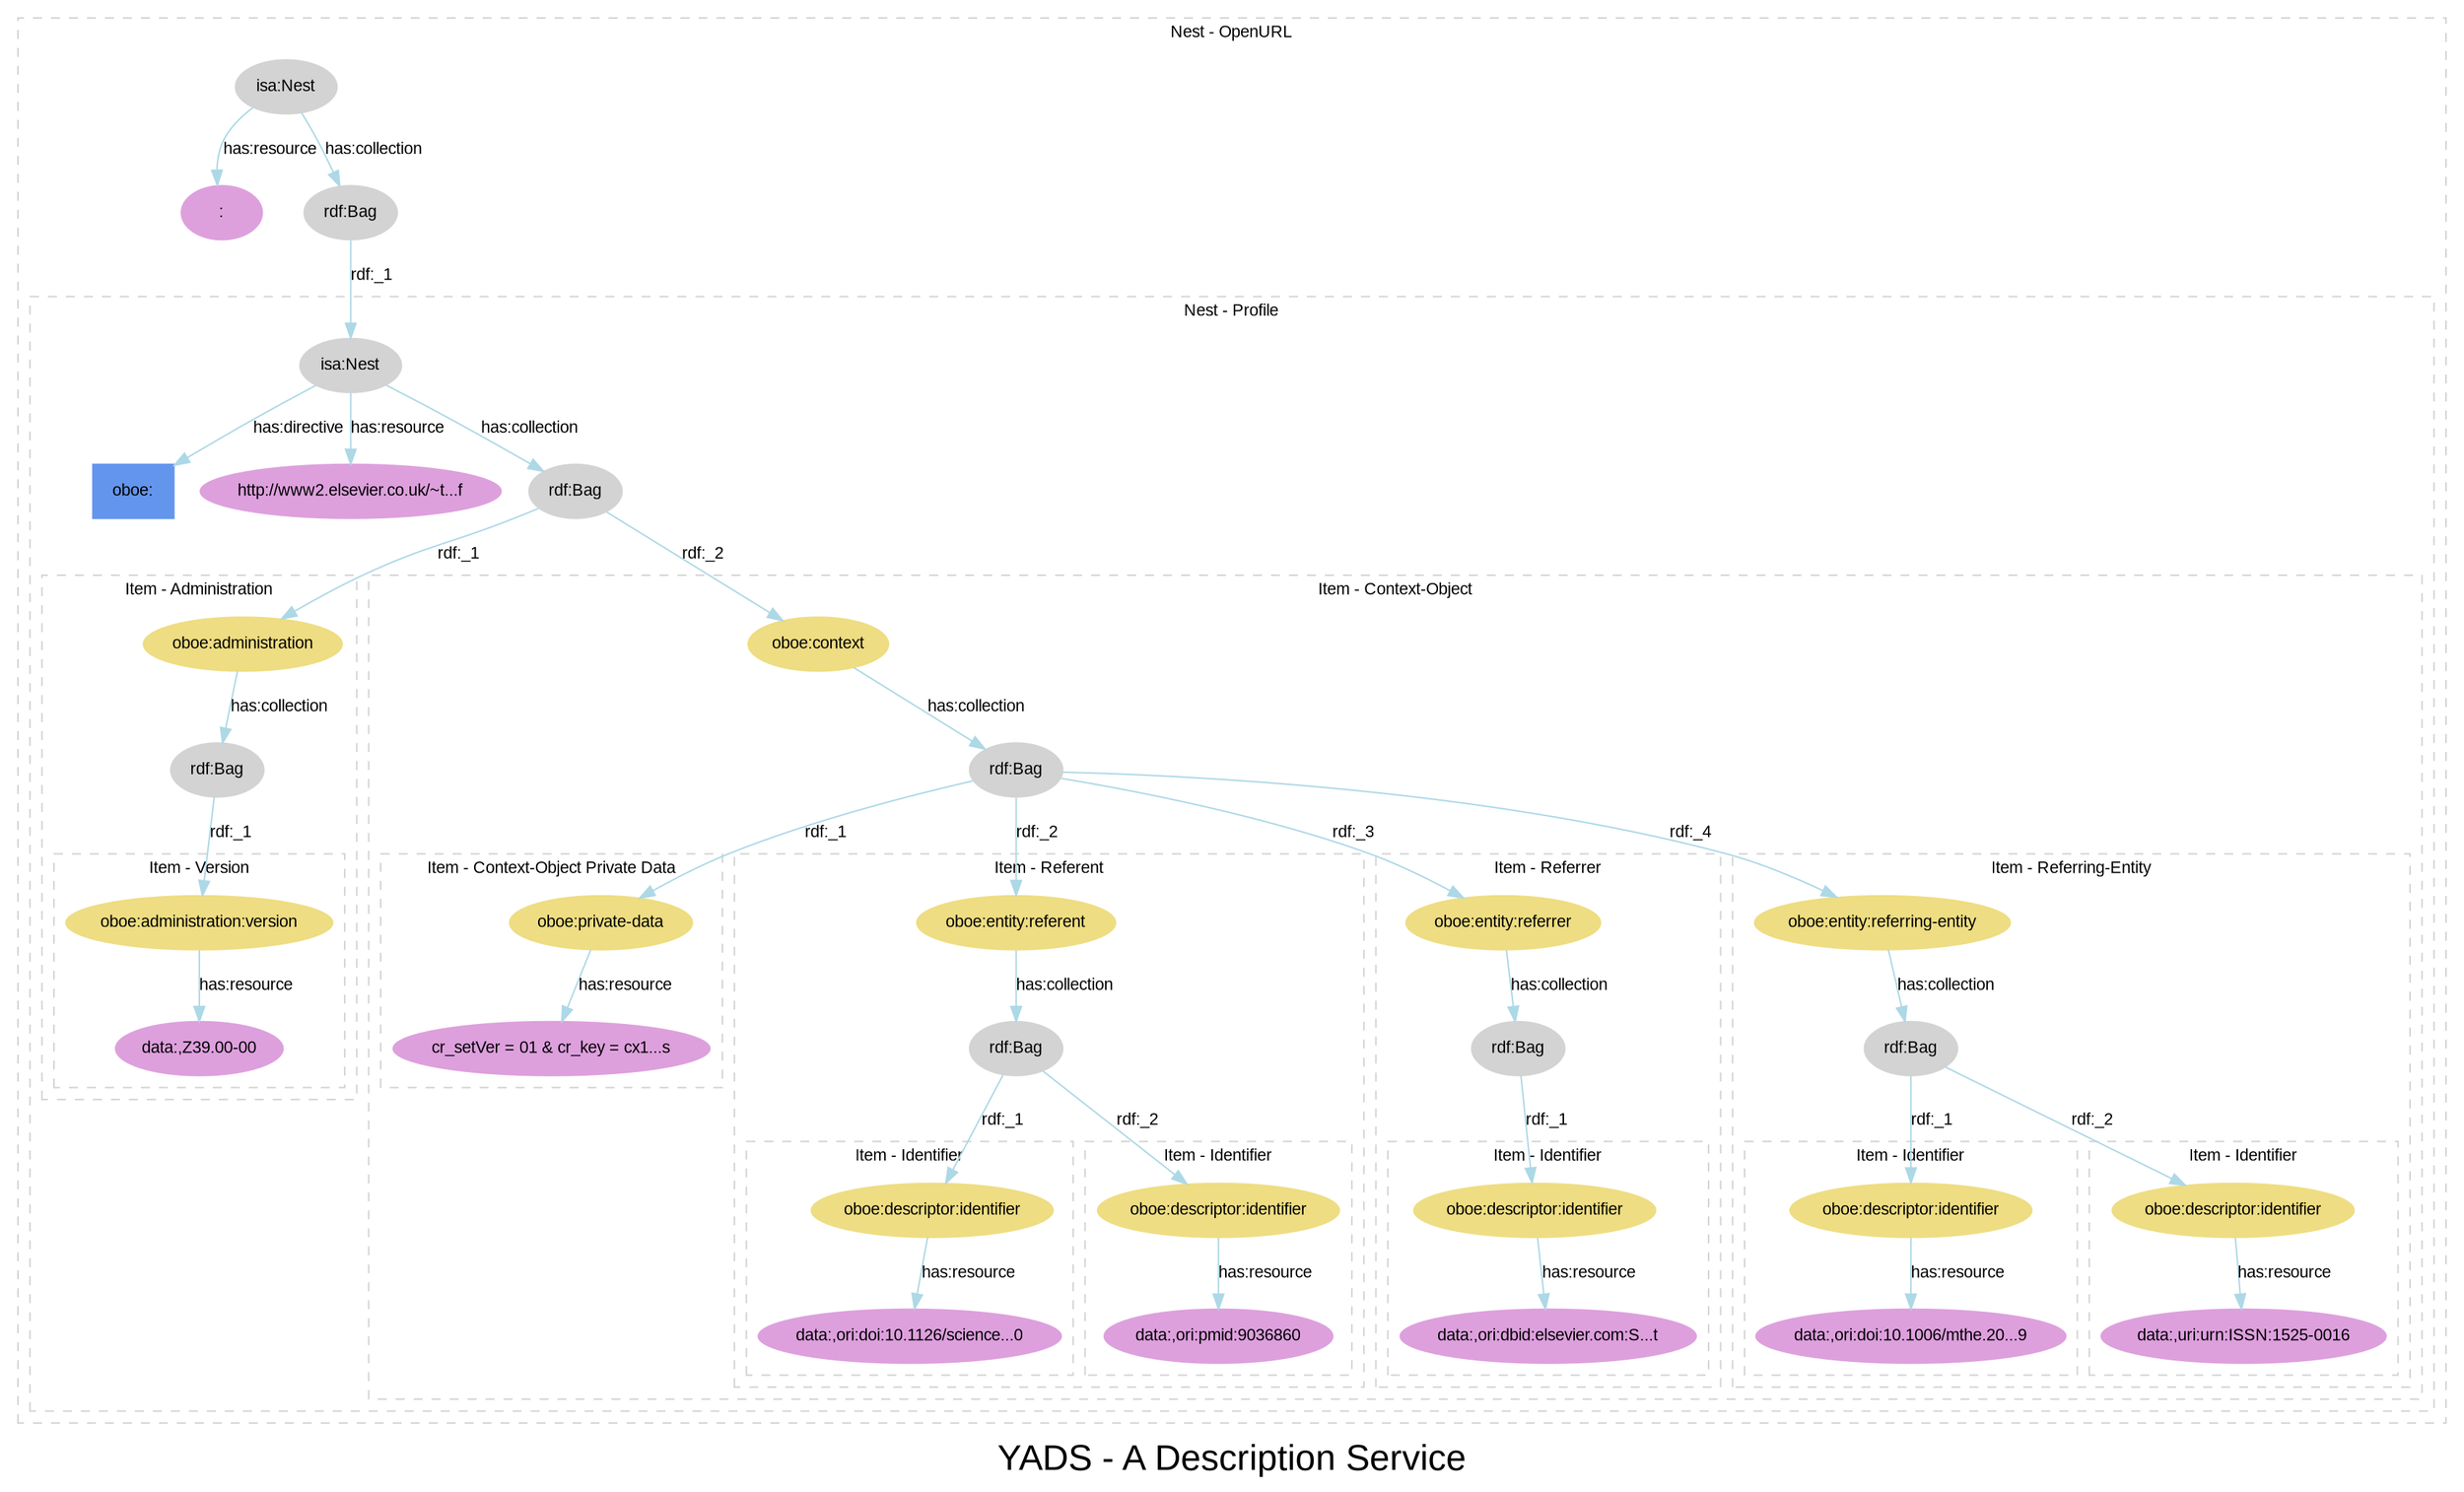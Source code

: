 
digraph yads { 

graph [
  fontname=arial, fontsize=24
  label="YADS - A Description Service"
];
node [
  fontname=arial, fontsize=11, fontcolor=black,
  style=filled, color=cornflowerblue,
];
edge [
  fontname=arial, fontsize=11, fontcolor=black,
  style=filled, color=lightblue,
];
rankdir=TB;

subgraph cluster_1 {

  style=dashed; color=lightgrey;
  fontname=arial; fontsize=11;
  fontcolor="black"; label="Nest - OpenURL";

  ":_1" [label="isa:Nest", color=lightgrey, URL="http://www2.elsevier.co.uk/~tony/1014/yads-schema-2002-04-03#Nest"];
  ":_1" -> ":" [label="has:resource", URL="http://www2.elsevier.co.uk/~tony/1014/yads-schema-2002-04-03#resource"];
  ":_1" -> ":_2" [label="has:collection", URL="http://www2.elsevier.co.uk/~tony/1014/yads-schema-2002-04-03#collection"];
  ":_2" [label="rdf:Bag", color=lightgrey];
  ":" [color=plum, URL=""];
  ":_2" [label="rdf:Bag", color=lightgrey, URL="http://www.w3.org/1999/02/22-rdf-syntax-ns#Bag"];
  ":_2" -> ":_3" [label="rdf:_1", URL="http://www.w3.org/1999/02/22-rdf-syntax-ns#_1"];
":_3" [label="isa:Nest"]

subgraph cluster_3 {

  style=dashed; color=lightgrey;
  fontname=arial; fontsize=11;
  fontcolor="black"; label="Nest - Profile";

  ":_3" [label="isa:Nest", color=lightgrey, URL="http://www2.elsevier.co.uk/~tony/1014/yads-schema-2002-04-03#Nest"];
  ":_3" -> "node_1" [label="has:directive", URL="http://www2.elsevier.co.uk/~tony/1014/yads-schema-2002-04-03#directive"];
  ":_3" -> "http://www2.elsevier.co.uk/~t...f" [label="has:resource", URL="http://www2.elsevier.co.uk/~tony/1014/yads-schema-2002-04-03#resource"];
  ":_3" -> ":_4" [label="has:collection", URL="http://www2.elsevier.co.uk/~tony/1014/yads-schema-2002-04-03#collection"];
  ":_4" [label="rdf:Bag", color=lightgrey];
  "node_1" [shape=box, label="oboe:"];
  "http://www2.elsevier.co.uk/~t...f" [color=plum, URL="http://www2.elsevier.co.uk/~tony/oboe/oboe.rdf"];
  ":_4" [label="rdf:Bag", color=lightgrey, URL="http://www.w3.org/1999/02/22-rdf-syntax-ns#Bag"];
  ":_4" -> ":_5" [label="rdf:_1", URL="http://www.w3.org/1999/02/22-rdf-syntax-ns#_1"];
":_5" [label="isa:Item"]
  ":_4" -> ":_8" [label="rdf:_2", URL="http://www.w3.org/1999/02/22-rdf-syntax-ns#_2"];
":_8" [label="isa:Item"]

subgraph cluster_5 {

  style=dashed; color=lightgrey;
  fontname=arial; fontsize=11;
  fontcolor="black"; label="Item - Administration";

  ":_5" [label="oboe:administration", color=lightgoldenrod];

  ":_5" -> ":_6" [label="has:collection", URL="http://www2.elsevier.co.uk/~tony/1014/yads-schema-2002-04-03#collection"];
  ":_6" [label="rdf:Bag", color=lightgrey];
  ":_6" [label="rdf:Bag", color=lightgrey, URL="http://www.w3.org/1999/02/22-rdf-syntax-ns#Bag"];
  ":_6" -> ":_7" [label="rdf:_1", URL="http://www.w3.org/1999/02/22-rdf-syntax-ns#_1"];
":_7" [label="isa:Item"]

subgraph cluster_7 {

  style=dashed; color=lightgrey;
  fontname=arial; fontsize=11;
  fontcolor="black"; label="Item - Version";

  ":_7" [label="oboe:administration:version", color=lightgoldenrod];

  ":_7" -> "data:,Z39.00-00" [label="has:resource", URL="http://www2.elsevier.co.uk/~tony/1014/yads-schema-2002-04-03#resource"];
  "data:,Z39.00-00" [color=plum, URL="data:,Z39.00-00"];
}

}

subgraph cluster_8 {

  style=dashed; color=lightgrey;
  fontname=arial; fontsize=11;
  fontcolor="black"; label="Item - Context-Object";

  ":_8" [label="oboe:context", color=lightgoldenrod];

  ":_8" -> ":_9" [label="has:collection", URL="http://www2.elsevier.co.uk/~tony/1014/yads-schema-2002-04-03#collection"];
  ":_9" [label="rdf:Bag", color=lightgrey];
  ":_9" [label="rdf:Bag", color=lightgrey, URL="http://www.w3.org/1999/02/22-rdf-syntax-ns#Bag"];
  ":_9" -> ":_10" [label="rdf:_1", URL="http://www.w3.org/1999/02/22-rdf-syntax-ns#_1"];
":_10" [label="isa:Item"]
  ":_9" -> ":_11" [label="rdf:_2", URL="http://www.w3.org/1999/02/22-rdf-syntax-ns#_2"];
":_11" [label="isa:Item"]
  ":_9" -> ":_15" [label="rdf:_3", URL="http://www.w3.org/1999/02/22-rdf-syntax-ns#_3"];
":_15" [label="isa:Item"]
  ":_9" -> ":_18" [label="rdf:_4", URL="http://www.w3.org/1999/02/22-rdf-syntax-ns#_4"];
":_18" [label="isa:Item"]

subgraph cluster_10 {

  style=dashed; color=lightgrey;
  fontname=arial; fontsize=11;
  fontcolor="black"; label="Item - Context-Object Private Data";

  ":_10" [label="oboe:private-data", color=lightgoldenrod];

  ":_10" -> "cr_setVer = 01 &amp; cr_key = cx1...s" [label="has:resource", URL="http://www2.elsevier.co.uk/~tony/1014/yads-schema-2002-04-03#resource"];
  "cr_setVer = 01 &amp; cr_key = cx1...s" [color=plum, URL="cr_setVer = 01 &amp; cr_key = cx1Dk0f1ud58jlKfdsAifhe23swkHG^s &amp; cr_keyVer = 01 &amp; cr_datTim = 20020220142003 &amp; cr_src = idealibrary.com &amp; cr_srcDOI = 10.1006/mthe.2000.0239 &amp; cr_rtnURL = http://www.idealibrary.com/links/doi/10.1006/mthe.2000.0239/ref &amp; cr_rtnTxt = Click Here &amp; cr_srvTyp = html &amp; cr_workId = Molecular Therapy &amp; cr_pub = Academic Press"];
}

subgraph cluster_11 {

  style=dashed; color=lightgrey;
  fontname=arial; fontsize=11;
  fontcolor="black"; label="Item - Referent";

  ":_11" [label="oboe:entity:referent", color=lightgoldenrod];

  ":_11" -> ":_12" [label="has:collection", URL="http://www2.elsevier.co.uk/~tony/1014/yads-schema-2002-04-03#collection"];
  ":_12" [label="rdf:Bag", color=lightgrey];
  ":_12" [label="rdf:Bag", color=lightgrey, URL="http://www.w3.org/1999/02/22-rdf-syntax-ns#Bag"];
  ":_12" -> ":_13" [label="rdf:_1", URL="http://www.w3.org/1999/02/22-rdf-syntax-ns#_1"];
":_13" [label="isa:Item"]
  ":_12" -> ":_14" [label="rdf:_2", URL="http://www.w3.org/1999/02/22-rdf-syntax-ns#_2"];
":_14" [label="isa:Item"]

subgraph cluster_13 {

  style=dashed; color=lightgrey;
  fontname=arial; fontsize=11;
  fontcolor="black"; label="Item - Identifier";

  ":_13" [label="oboe:descriptor:identifier", color=lightgoldenrod];

  ":_13" -> "data:,ori:doi:10.1126/science...0" [label="has:resource", URL="http://www2.elsevier.co.uk/~tony/1014/yads-schema-2002-04-03#resource"];
  "data:,ori:doi:10.1126/science...0" [color=plum, URL="data:,ori:doi:10.1126/science.275.5304.1320"];
}

subgraph cluster_14 {

  style=dashed; color=lightgrey;
  fontname=arial; fontsize=11;
  fontcolor="black"; label="Item - Identifier";

  ":_14" [label="oboe:descriptor:identifier", color=lightgoldenrod];

  ":_14" -> "data:,ori:pmid:9036860" [label="has:resource", URL="http://www2.elsevier.co.uk/~tony/1014/yads-schema-2002-04-03#resource"];
  "data:,ori:pmid:9036860" [color=plum, URL="data:,ori:pmid:9036860"];
}

}

subgraph cluster_15 {

  style=dashed; color=lightgrey;
  fontname=arial; fontsize=11;
  fontcolor="black"; label="Item - Referrer";

  ":_15" [label="oboe:entity:referrer", color=lightgoldenrod];

  ":_15" -> ":_16" [label="has:collection", URL="http://www2.elsevier.co.uk/~tony/1014/yads-schema-2002-04-03#collection"];
  ":_16" [label="rdf:Bag", color=lightgrey];
  ":_16" [label="rdf:Bag", color=lightgrey, URL="http://www.w3.org/1999/02/22-rdf-syntax-ns#Bag"];
  ":_16" -> ":_17" [label="rdf:_1", URL="http://www.w3.org/1999/02/22-rdf-syntax-ns#_1"];
":_17" [label="isa:Item"]

subgraph cluster_17 {

  style=dashed; color=lightgrey;
  fontname=arial; fontsize=11;
  fontcolor="black"; label="Item - Identifier";

  ":_17" [label="oboe:descriptor:identifier", color=lightgoldenrod];

  ":_17" -> "data:,ori:dbid:elsevier.com:S...t" [label="has:resource", URL="http://www2.elsevier.co.uk/~tony/1014/yads-schema-2002-04-03#resource"];
  "data:,ori:dbid:elsevier.com:S...t" [color=plum, URL="data:,ori:dbid:elsevier.com:ScienceDirect"];
}

}

subgraph cluster_18 {

  style=dashed; color=lightgrey;
  fontname=arial; fontsize=11;
  fontcolor="black"; label="Item - Referring-Entity";

  ":_18" [label="oboe:entity:referring-entity", color=lightgoldenrod];

  ":_18" -> ":_19" [label="has:collection", URL="http://www2.elsevier.co.uk/~tony/1014/yads-schema-2002-04-03#collection"];
  ":_19" [label="rdf:Bag", color=lightgrey];
  ":_19" [label="rdf:Bag", color=lightgrey, URL="http://www.w3.org/1999/02/22-rdf-syntax-ns#Bag"];
  ":_19" -> ":_20" [label="rdf:_1", URL="http://www.w3.org/1999/02/22-rdf-syntax-ns#_1"];
":_20" [label="isa:Item"]
  ":_19" -> ":_21" [label="rdf:_2", URL="http://www.w3.org/1999/02/22-rdf-syntax-ns#_2"];
":_21" [label="isa:Item"]

subgraph cluster_20 {

  style=dashed; color=lightgrey;
  fontname=arial; fontsize=11;
  fontcolor="black"; label="Item - Identifier";

  ":_20" [label="oboe:descriptor:identifier", color=lightgoldenrod];

  ":_20" -> "data:,ori:doi:10.1006/mthe.20...9" [label="has:resource", URL="http://www2.elsevier.co.uk/~tony/1014/yads-schema-2002-04-03#resource"];
  "data:,ori:doi:10.1006/mthe.20...9" [color=plum, URL="data:,ori:doi:10.1006/mthe.2000.0239"];
}

subgraph cluster_21 {

  style=dashed; color=lightgrey;
  fontname=arial; fontsize=11;
  fontcolor="black"; label="Item - Identifier";

  ":_21" [label="oboe:descriptor:identifier", color=lightgoldenrod];

  ":_21" -> "data:,uri:urn:ISSN:1525-0016" [label="has:resource", URL="http://www2.elsevier.co.uk/~tony/1014/yads-schema-2002-04-03#resource"];
  "data:,uri:urn:ISSN:1525-0016" [color=plum, URL="data:,uri:urn:ISSN:1525-0016"];
}

}

}

}

}

}
